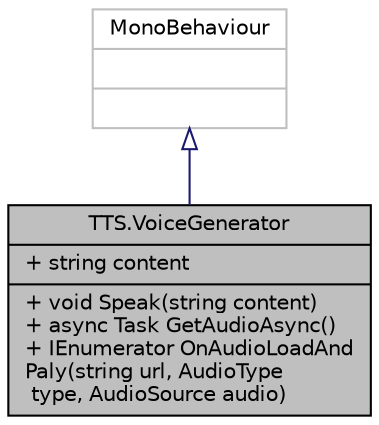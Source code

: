 digraph "TTS.VoiceGenerator"
{
 // INTERACTIVE_SVG=YES
 // LATEX_PDF_SIZE
  edge [fontname="Helvetica",fontsize="10",labelfontname="Helvetica",labelfontsize="10"];
  node [fontname="Helvetica",fontsize="10",shape=record];
  Node1 [label="{TTS.VoiceGenerator\n|+ string content\l|+ void Speak(string content)\l+ async Task GetAudioAsync()\l+ IEnumerator OnAudioLoadAnd\lPaly(string url, AudioType\l type, AudioSource audio)\l}",height=0.2,width=0.4,color="black", fillcolor="grey75", style="filled", fontcolor="black",tooltip="语音合成"];
  Node2 -> Node1 [dir="back",color="midnightblue",fontsize="10",style="solid",arrowtail="onormal",fontname="Helvetica"];
  Node2 [label="{MonoBehaviour\n||}",height=0.2,width=0.4,color="grey75", fillcolor="white", style="filled",tooltip=" "];
}
